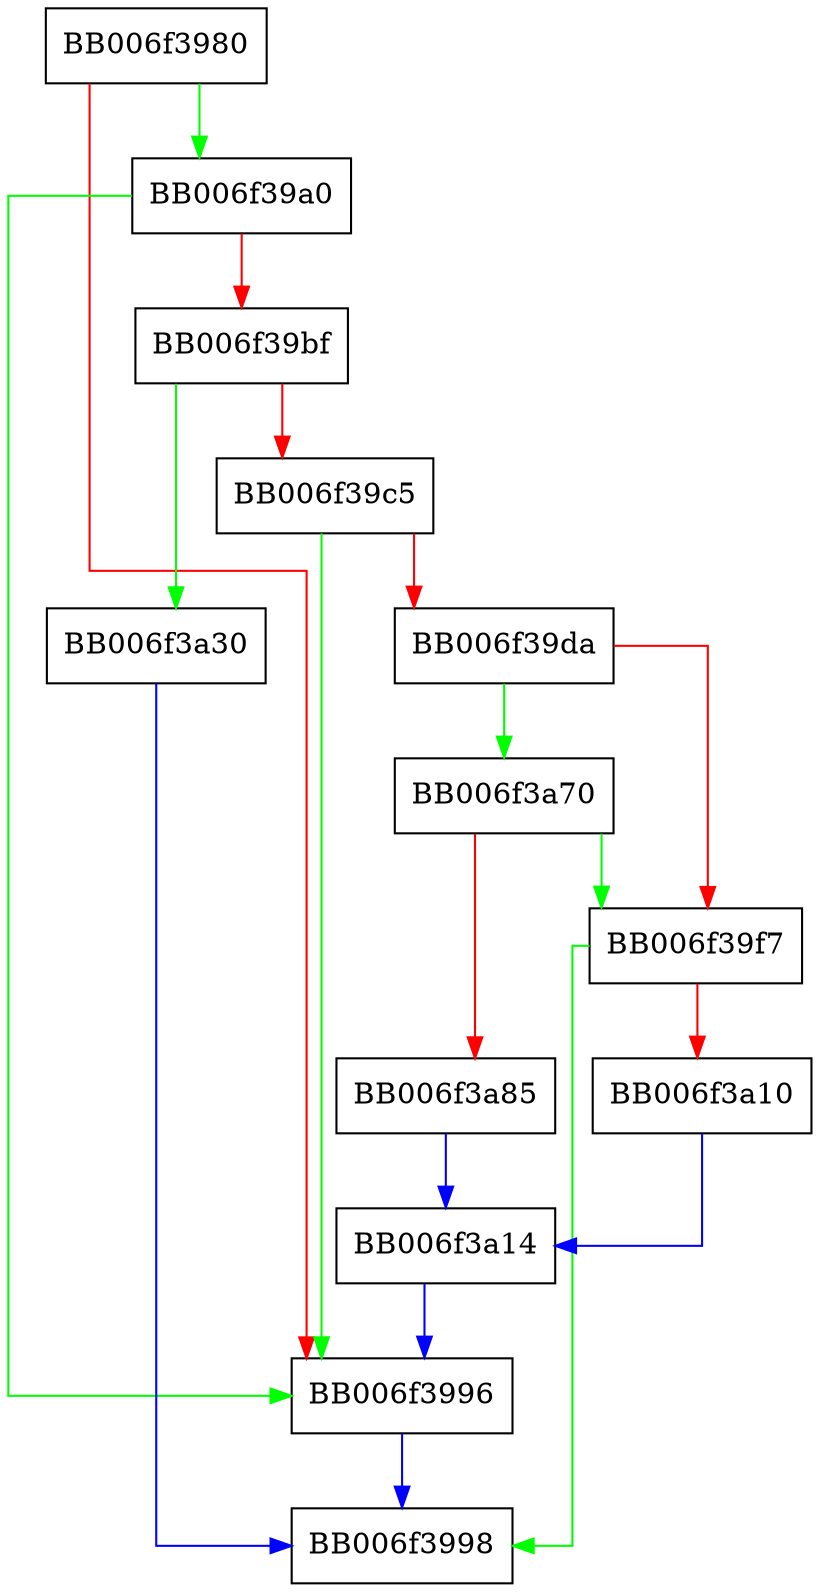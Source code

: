digraph rsa_ripemd160_sign_init {
  node [shape="box"];
  graph [splines=ortho];
  BB006f3980 -> BB006f39a0 [color="green"];
  BB006f3980 -> BB006f3996 [color="red"];
  BB006f3996 -> BB006f3998 [color="blue"];
  BB006f39a0 -> BB006f3996 [color="green"];
  BB006f39a0 -> BB006f39bf [color="red"];
  BB006f39bf -> BB006f3a30 [color="green"];
  BB006f39bf -> BB006f39c5 [color="red"];
  BB006f39c5 -> BB006f3996 [color="green"];
  BB006f39c5 -> BB006f39da [color="red"];
  BB006f39da -> BB006f3a70 [color="green"];
  BB006f39da -> BB006f39f7 [color="red"];
  BB006f39f7 -> BB006f3998 [color="green"];
  BB006f39f7 -> BB006f3a10 [color="red"];
  BB006f3a10 -> BB006f3a14 [color="blue"];
  BB006f3a14 -> BB006f3996 [color="blue"];
  BB006f3a30 -> BB006f3998 [color="blue"];
  BB006f3a70 -> BB006f39f7 [color="green"];
  BB006f3a70 -> BB006f3a85 [color="red"];
  BB006f3a85 -> BB006f3a14 [color="blue"];
}